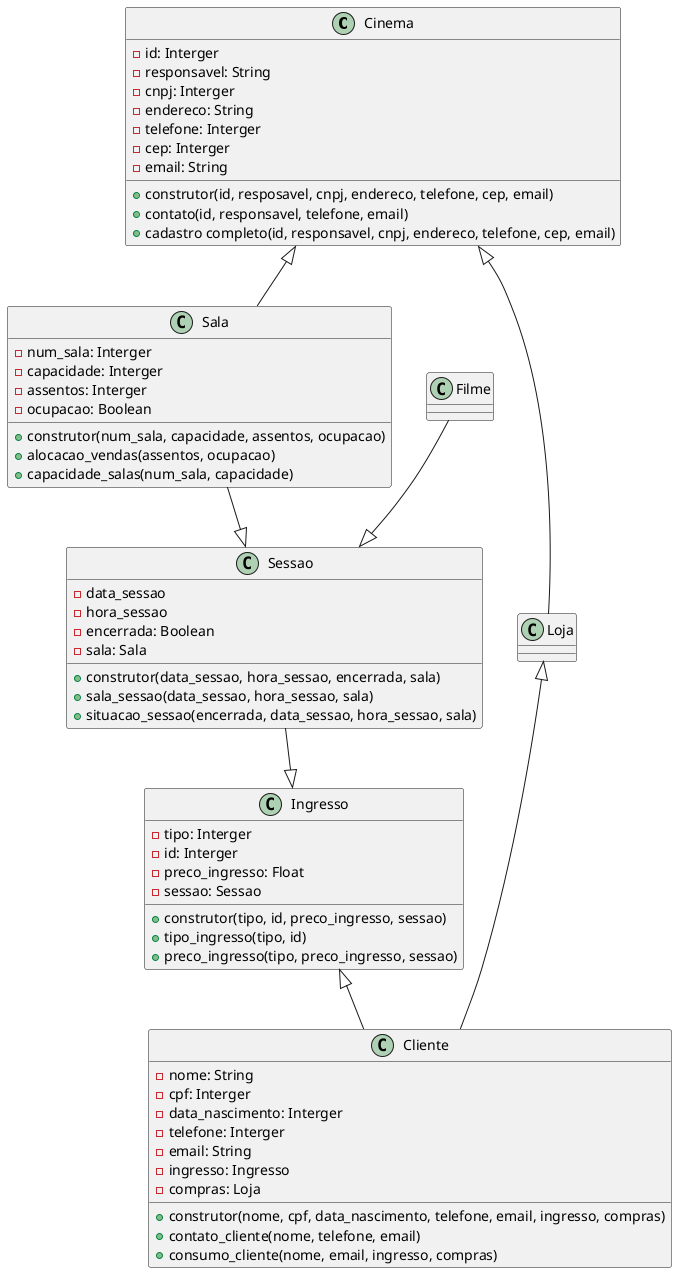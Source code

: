 @startuml Diagrama Herança Cinema - Grupo 1

class Cinema {
    - id: Interger
    - responsavel: String
    - cnpj: Interger 
    - endereco: String
    - telefone: Interger
    - cep: Interger
    - email: String
    + construtor(id, resposavel, cnpj, endereco, telefone, cep, email)
    + contato(id, responsavel, telefone, email)
    + cadastro completo(id, responsavel, cnpj, endereco, telefone, cep, email)
}

class Sala{
    - num_sala: Interger
    - capacidade: Interger
    - assentos: Interger
    - ocupacao: Boolean
    + construtor(num_sala, capacidade, assentos, ocupacao)
    + alocacao_vendas(assentos, ocupacao)
    + capacidade_salas(num_sala, capacidade)
}

class Sessao{
    - data_sessao
    - hora_sessao
    - encerrada: Boolean
    - sala: Sala
    + construtor(data_sessao, hora_sessao, encerrada, sala)
    + sala_sessao(data_sessao, hora_sessao, sala)
    + situacao_sessao(encerrada, data_sessao, hora_sessao, sala)    
}

class Ingresso {
    - tipo: Interger
    - id: Interger
    - preco_ingresso: Float
    - sessao: Sessao
    + construtor(tipo, id, preco_ingresso, sessao)
    + tipo_ingresso(tipo, id)
    + preco_ingresso(tipo, preco_ingresso, sessao)
}

class Cliente{
    - nome: String
    - cpf: Interger
    - data_nascimento: Interger
    - telefone: Interger
    - email: String
    - ingresso: Ingresso
    - compras: Loja
    + construtor(nome, cpf, data_nascimento, telefone, email, ingresso, compras)
    + contato_cliente(nome, telefone, email)
    + consumo_cliente(nome, email, ingresso, compras)    
}

Cinema <|-- Sala
Sala --|> Sessao
Filme --|> Sessao
Ingresso <|-- Cliente
Cinema <|-- Loja
Loja <|-- Cliente
Sessao --|> Ingresso
@enduml